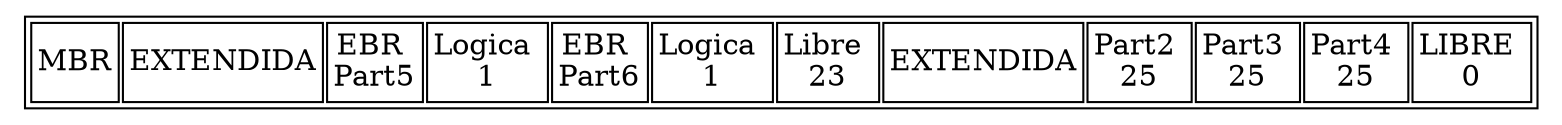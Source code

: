 digraph G {
node[shape=none]
start[label=<<table><tr><td rowspan="2">MBR</td><td rowspan="2">EXTENDIDA</td><td rowspan="2">EBR <br/>Part5</td><td rowspan="2">Logica <br/>1</td><td rowspan="2">EBR <br/>Part6</td><td rowspan="2">Logica <br/>1</td><td rowspan="2">Libre <br/>23</td><td rowspan="2">EXTENDIDA</td><td rowspan="2">Part2 <br/>25</td><td rowspan="2">Part3 <br/>25</td><td rowspan="2">Part4 <br/>25</td><td rowspan="2">LIBRE <br/>0</td></tr></table>>];
}
